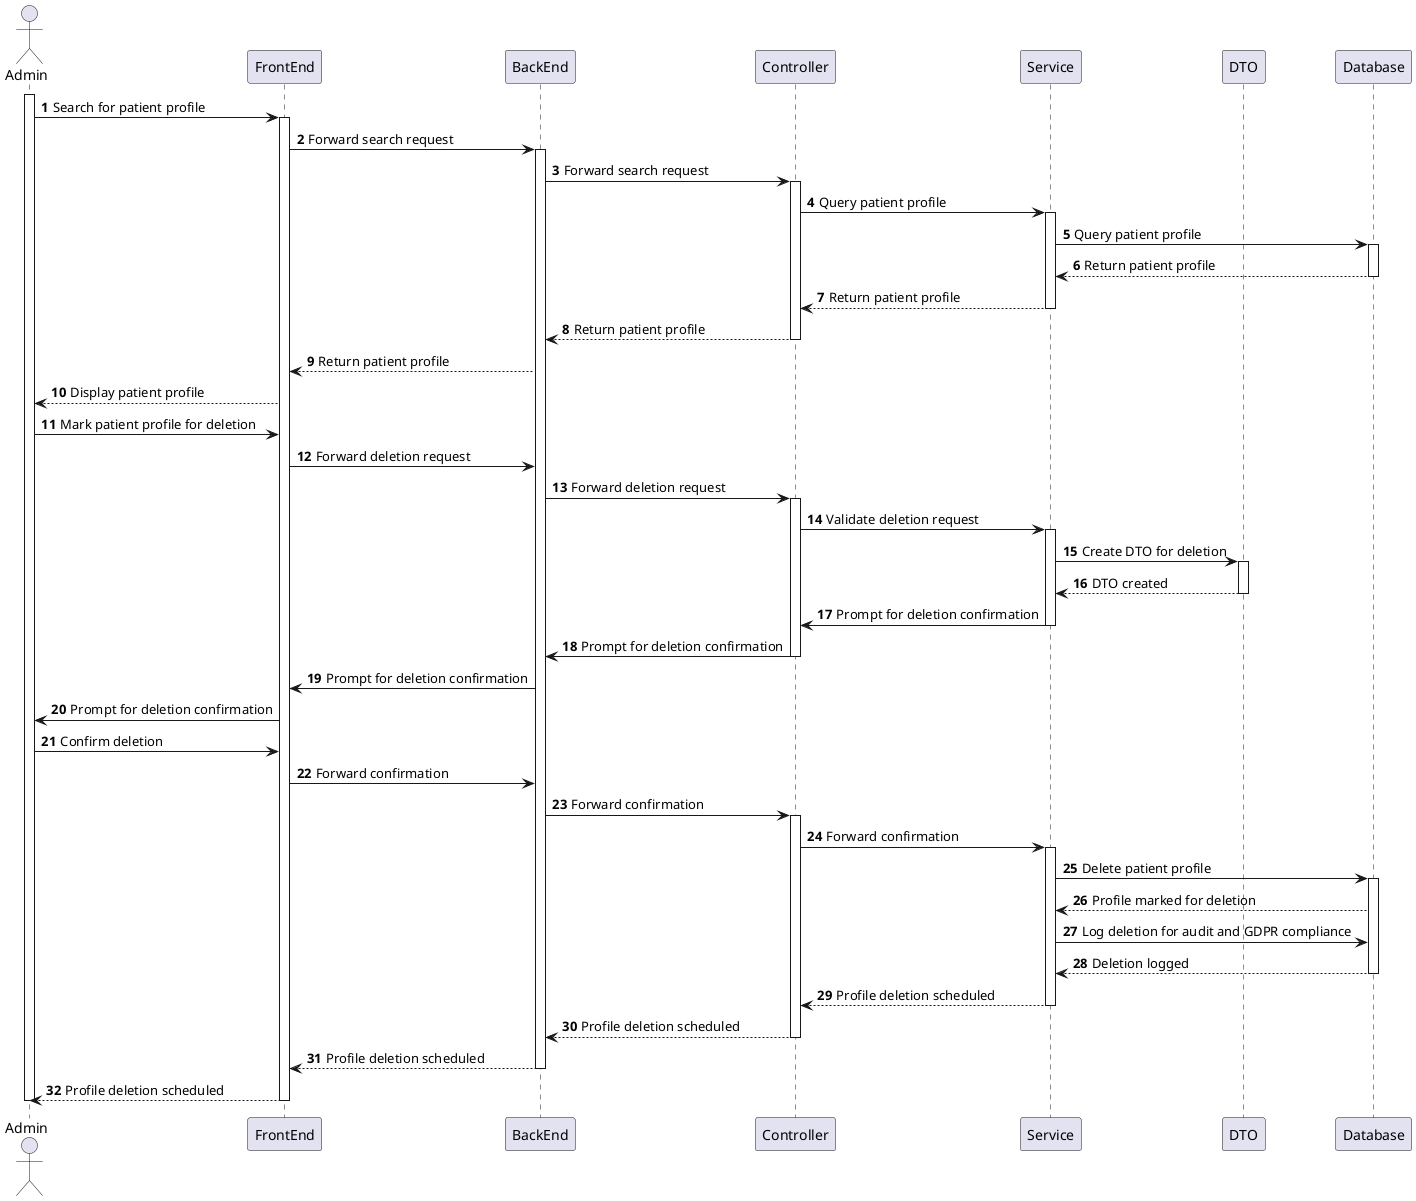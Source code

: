 ﻿@startuml
'https://plantuml.com/sequence-diagram

autonumber
actor Admin as admin
participant "FrontEnd" as front
participant "BackEnd" as back
participant "Controller" as ctrl
participant "Service" as svc
participant "DTO" as dto
participant "Database" as db

activate admin
admin -> front: Search for patient profile

activate front
front -> back: Forward search request

activate back
back -> ctrl: Forward search request

activate ctrl
ctrl -> svc: Query patient profile

activate svc
svc -> db: Query patient profile
activate db
db --> svc: Return patient profile
deactivate db

svc --> ctrl: Return patient profile
deactivate svc
ctrl --> back: Return patient profile
deactivate ctrl
back --> front: Return patient profile

front --> admin: Display patient profile

admin -> front: Mark patient profile for deletion

front -> back: Forward deletion request

back -> ctrl: Forward deletion request
activate ctrl


ctrl -> svc: Validate deletion request
activate svc

svc -> dto: Create DTO for deletion
activate dto
dto --> svc: DTO created
deactivate dto

svc -> ctrl: Prompt for deletion confirmation
deactivate svc
ctrl -> back: Prompt for deletion confirmation
deactivate ctrl
back -> front: Prompt for deletion confirmation
front -> admin: Prompt for deletion confirmation
admin -> front: Confirm deletion
front -> back: Forward confirmation
back -> ctrl: Forward confirmation
activate ctrl
ctrl -> svc: Forward confirmation
activate svc

svc -> db: Delete patient profile
activate db
db --> svc: Profile marked for deletion

svc -> db: Log deletion for audit and GDPR compliance
db --> svc: Deletion logged
deactivate db

svc --> ctrl: Profile deletion scheduled
deactivate svc
ctrl --> back: Profile deletion scheduled
deactivate ctrl
back --> front: Profile deletion scheduled
deactivate back
front --> admin: Profile deletion scheduled

deactivate svc
deactivate ctrl
deactivate back
deactivate front
deactivate admin

@enduml